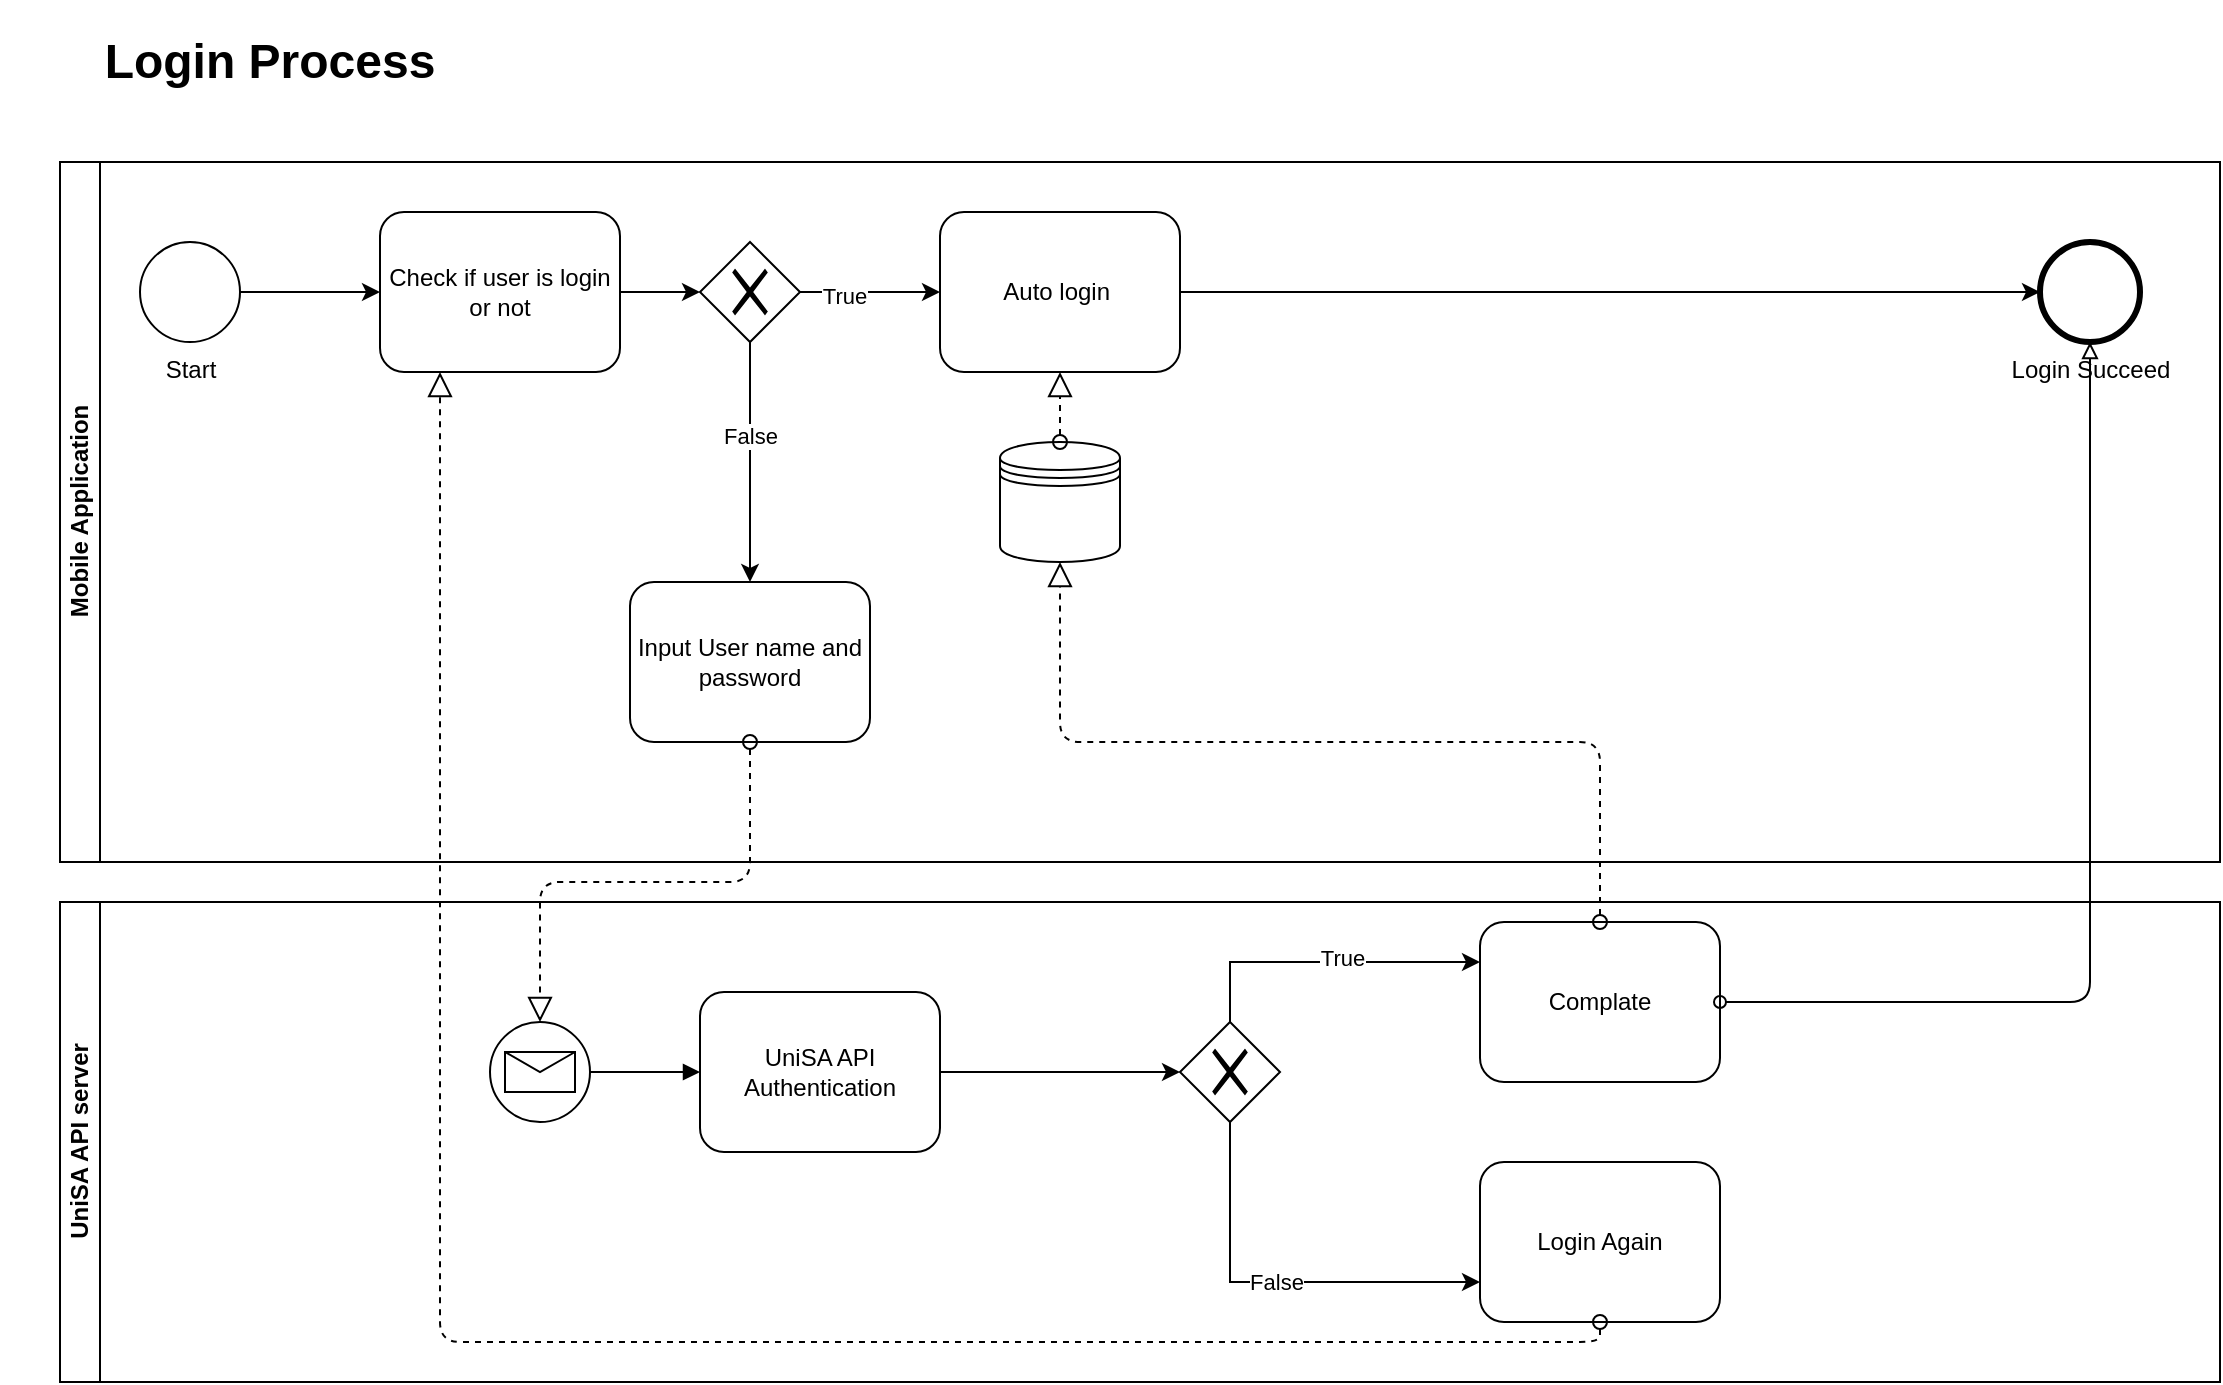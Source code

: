 <mxfile version="14.4.6" type="device"><diagram id="-hq1e6EKBhuJNS6jQzzC" name="Page-1"><mxGraphModel dx="1298" dy="712" grid="1" gridSize="10" guides="1" tooltips="1" connect="1" arrows="1" fold="1" page="1" pageScale="1" pageWidth="1169" pageHeight="827" math="0" shadow="0"><root><mxCell id="0"/><mxCell id="1" parent="0"/><mxCell id="_FnvayZDNOZokjFdenf9-1" value="&lt;h1&gt;Login Process&lt;/h1&gt;" style="text;html=1;strokeColor=none;fillColor=none;align=center;verticalAlign=middle;whiteSpace=wrap;rounded=0;" vertex="1" parent="1"><mxGeometry x="10" y="10" width="270" height="40" as="geometry"/></mxCell><mxCell id="_FnvayZDNOZokjFdenf9-2" value="Mobile Application" style="swimlane;html=1;horizontal=0;startSize=20;" vertex="1" parent="1"><mxGeometry x="40" y="80" width="1080" height="350" as="geometry"/></mxCell><mxCell id="_FnvayZDNOZokjFdenf9-27" style="edgeStyle=orthogonalEdgeStyle;rounded=0;orthogonalLoop=1;jettySize=auto;html=1;exitX=1;exitY=0.5;exitDx=0;exitDy=0;entryX=0;entryY=0.5;entryDx=0;entryDy=0;" edge="1" parent="_FnvayZDNOZokjFdenf9-2" source="_FnvayZDNOZokjFdenf9-5" target="_FnvayZDNOZokjFdenf9-23"><mxGeometry relative="1" as="geometry"/></mxCell><mxCell id="_FnvayZDNOZokjFdenf9-5" value="Start" style="shape=mxgraph.bpmn.shape;html=1;verticalLabelPosition=bottom;labelBackgroundColor=#ffffff;verticalAlign=top;align=center;perimeter=ellipsePerimeter;outlineConnect=0;outline=standard;symbol=general;" vertex="1" parent="_FnvayZDNOZokjFdenf9-2"><mxGeometry x="40" y="40" width="50" height="50" as="geometry"/></mxCell><mxCell id="_FnvayZDNOZokjFdenf9-6" value="Login Succeed" style="shape=mxgraph.bpmn.shape;html=1;verticalLabelPosition=bottom;labelBackgroundColor=#ffffff;verticalAlign=top;align=center;perimeter=ellipsePerimeter;outlineConnect=0;outline=end;symbol=general;" vertex="1" parent="_FnvayZDNOZokjFdenf9-2"><mxGeometry x="990" y="40" width="50" height="50" as="geometry"/></mxCell><mxCell id="_FnvayZDNOZokjFdenf9-7" value="Input User name and password" style="shape=ext;rounded=1;html=1;whiteSpace=wrap;" vertex="1" parent="_FnvayZDNOZokjFdenf9-2"><mxGeometry x="285" y="210" width="120" height="80" as="geometry"/></mxCell><mxCell id="_FnvayZDNOZokjFdenf9-34" style="edgeStyle=orthogonalEdgeStyle;rounded=0;orthogonalLoop=1;jettySize=auto;html=1;exitX=1;exitY=0.5;exitDx=0;exitDy=0;entryX=0;entryY=0.5;entryDx=0;entryDy=0;" edge="1" parent="_FnvayZDNOZokjFdenf9-2" source="_FnvayZDNOZokjFdenf9-21" target="_FnvayZDNOZokjFdenf9-6"><mxGeometry relative="1" as="geometry"/></mxCell><mxCell id="_FnvayZDNOZokjFdenf9-21" value="Auto login&amp;nbsp;" style="shape=ext;rounded=1;html=1;whiteSpace=wrap;" vertex="1" parent="_FnvayZDNOZokjFdenf9-2"><mxGeometry x="440" y="25" width="120" height="80" as="geometry"/></mxCell><mxCell id="_FnvayZDNOZokjFdenf9-22" value="" style="shape=datastore;whiteSpace=wrap;html=1;" vertex="1" parent="_FnvayZDNOZokjFdenf9-2"><mxGeometry x="470" y="140" width="60" height="60" as="geometry"/></mxCell><mxCell id="_FnvayZDNOZokjFdenf9-25" style="edgeStyle=orthogonalEdgeStyle;rounded=0;orthogonalLoop=1;jettySize=auto;html=1;exitX=1;exitY=0.5;exitDx=0;exitDy=0;entryX=0;entryY=0.5;entryDx=0;entryDy=0;" edge="1" parent="_FnvayZDNOZokjFdenf9-2" source="_FnvayZDNOZokjFdenf9-23" target="_FnvayZDNOZokjFdenf9-24"><mxGeometry relative="1" as="geometry"/></mxCell><mxCell id="_FnvayZDNOZokjFdenf9-23" value="Check if user is login or not" style="shape=ext;rounded=1;html=1;whiteSpace=wrap;" vertex="1" parent="_FnvayZDNOZokjFdenf9-2"><mxGeometry x="160" y="25" width="120" height="80" as="geometry"/></mxCell><mxCell id="_FnvayZDNOZokjFdenf9-30" style="edgeStyle=orthogonalEdgeStyle;rounded=0;orthogonalLoop=1;jettySize=auto;html=1;exitX=1;exitY=0.5;exitDx=0;exitDy=0;entryX=0;entryY=0.5;entryDx=0;entryDy=0;" edge="1" parent="_FnvayZDNOZokjFdenf9-2" source="_FnvayZDNOZokjFdenf9-24" target="_FnvayZDNOZokjFdenf9-21"><mxGeometry relative="1" as="geometry"/></mxCell><mxCell id="_FnvayZDNOZokjFdenf9-31" value="True&lt;br&gt;" style="edgeLabel;html=1;align=center;verticalAlign=middle;resizable=0;points=[];" vertex="1" connectable="0" parent="_FnvayZDNOZokjFdenf9-30"><mxGeometry x="-0.371" y="-2" relative="1" as="geometry"><mxPoint as="offset"/></mxGeometry></mxCell><mxCell id="_FnvayZDNOZokjFdenf9-32" style="edgeStyle=orthogonalEdgeStyle;rounded=0;orthogonalLoop=1;jettySize=auto;html=1;exitX=0.5;exitY=1;exitDx=0;exitDy=0;" edge="1" parent="_FnvayZDNOZokjFdenf9-2" source="_FnvayZDNOZokjFdenf9-24" target="_FnvayZDNOZokjFdenf9-7"><mxGeometry relative="1" as="geometry"/></mxCell><mxCell id="_FnvayZDNOZokjFdenf9-33" value="False" style="edgeLabel;html=1;align=center;verticalAlign=middle;resizable=0;points=[];" vertex="1" connectable="0" parent="_FnvayZDNOZokjFdenf9-32"><mxGeometry x="-0.217" relative="1" as="geometry"><mxPoint as="offset"/></mxGeometry></mxCell><mxCell id="_FnvayZDNOZokjFdenf9-24" value="" style="shape=mxgraph.bpmn.shape;html=1;verticalLabelPosition=bottom;labelBackgroundColor=#ffffff;verticalAlign=top;align=center;perimeter=rhombusPerimeter;background=gateway;outlineConnect=0;outline=none;symbol=exclusiveGw;" vertex="1" parent="_FnvayZDNOZokjFdenf9-2"><mxGeometry x="320" y="40" width="50" height="50" as="geometry"/></mxCell><mxCell id="_FnvayZDNOZokjFdenf9-29" value="" style="startArrow=oval;startFill=0;startSize=7;endArrow=block;endFill=0;endSize=10;dashed=1;html=1;exitX=0.5;exitY=0;exitDx=0;exitDy=0;entryX=0.5;entryY=1;entryDx=0;entryDy=0;" edge="1" parent="_FnvayZDNOZokjFdenf9-2" source="_FnvayZDNOZokjFdenf9-22" target="_FnvayZDNOZokjFdenf9-21"><mxGeometry width="100" relative="1" as="geometry"><mxPoint x="350" y="180" as="sourcePoint"/><mxPoint x="450" y="180" as="targetPoint"/></mxGeometry></mxCell><mxCell id="_FnvayZDNOZokjFdenf9-4" value="UniSA API server" style="swimlane;html=1;horizontal=0;startSize=20;" vertex="1" parent="1"><mxGeometry x="40" y="450" width="1080" height="240" as="geometry"/></mxCell><mxCell id="_FnvayZDNOZokjFdenf9-9" value="" style="shape=mxgraph.bpmn.shape;html=1;verticalLabelPosition=bottom;labelBackgroundColor=#ffffff;verticalAlign=top;align=center;perimeter=ellipsePerimeter;outlineConnect=0;outline=standard;symbol=message;" vertex="1" parent="_FnvayZDNOZokjFdenf9-4"><mxGeometry x="215" y="60" width="50" height="50" as="geometry"/></mxCell><mxCell id="_FnvayZDNOZokjFdenf9-20" style="edgeStyle=orthogonalEdgeStyle;rounded=0;orthogonalLoop=1;jettySize=auto;html=1;exitX=1;exitY=0.5;exitDx=0;exitDy=0;entryX=0;entryY=0.5;entryDx=0;entryDy=0;" edge="1" parent="_FnvayZDNOZokjFdenf9-4" source="_FnvayZDNOZokjFdenf9-11" target="_FnvayZDNOZokjFdenf9-14"><mxGeometry relative="1" as="geometry"/></mxCell><mxCell id="_FnvayZDNOZokjFdenf9-11" value="UniSA API Authentication" style="shape=ext;rounded=1;html=1;whiteSpace=wrap;" vertex="1" parent="_FnvayZDNOZokjFdenf9-4"><mxGeometry x="320" y="45" width="120" height="80" as="geometry"/></mxCell><mxCell id="_FnvayZDNOZokjFdenf9-12" value="" style="endArrow=block;endFill=1;endSize=6;html=1;exitX=1;exitY=0.5;exitDx=0;exitDy=0;entryX=0;entryY=0.5;entryDx=0;entryDy=0;" edge="1" parent="_FnvayZDNOZokjFdenf9-4" source="_FnvayZDNOZokjFdenf9-9" target="_FnvayZDNOZokjFdenf9-11"><mxGeometry width="100" relative="1" as="geometry"><mxPoint x="100" y="170" as="sourcePoint"/><mxPoint x="200" y="170" as="targetPoint"/></mxGeometry></mxCell><mxCell id="_FnvayZDNOZokjFdenf9-17" style="edgeStyle=orthogonalEdgeStyle;rounded=0;orthogonalLoop=1;jettySize=auto;html=1;exitX=0.5;exitY=0;exitDx=0;exitDy=0;entryX=0;entryY=0.25;entryDx=0;entryDy=0;" edge="1" parent="_FnvayZDNOZokjFdenf9-4" source="_FnvayZDNOZokjFdenf9-14" target="_FnvayZDNOZokjFdenf9-15"><mxGeometry relative="1" as="geometry"/></mxCell><mxCell id="_FnvayZDNOZokjFdenf9-19" value="True" style="edgeLabel;html=1;align=center;verticalAlign=middle;resizable=0;points=[];" vertex="1" connectable="0" parent="_FnvayZDNOZokjFdenf9-17"><mxGeometry x="0.11" y="2" relative="1" as="geometry"><mxPoint as="offset"/></mxGeometry></mxCell><mxCell id="_FnvayZDNOZokjFdenf9-18" value="False" style="edgeStyle=orthogonalEdgeStyle;rounded=0;orthogonalLoop=1;jettySize=auto;html=1;exitX=0.5;exitY=1;exitDx=0;exitDy=0;entryX=0;entryY=0.75;entryDx=0;entryDy=0;" edge="1" parent="_FnvayZDNOZokjFdenf9-4" source="_FnvayZDNOZokjFdenf9-14" target="_FnvayZDNOZokjFdenf9-16"><mxGeometry relative="1" as="geometry"/></mxCell><mxCell id="_FnvayZDNOZokjFdenf9-14" value="" style="shape=mxgraph.bpmn.shape;html=1;verticalLabelPosition=bottom;labelBackgroundColor=#ffffff;verticalAlign=top;align=center;perimeter=rhombusPerimeter;background=gateway;outlineConnect=0;outline=none;symbol=exclusiveGw;" vertex="1" parent="_FnvayZDNOZokjFdenf9-4"><mxGeometry x="560" y="60" width="50" height="50" as="geometry"/></mxCell><mxCell id="_FnvayZDNOZokjFdenf9-15" value="Complate" style="shape=ext;rounded=1;html=1;whiteSpace=wrap;" vertex="1" parent="_FnvayZDNOZokjFdenf9-4"><mxGeometry x="710" y="10" width="120" height="80" as="geometry"/></mxCell><mxCell id="_FnvayZDNOZokjFdenf9-16" value="Login Again" style="shape=ext;rounded=1;html=1;whiteSpace=wrap;" vertex="1" parent="_FnvayZDNOZokjFdenf9-4"><mxGeometry x="710" y="130" width="120" height="80" as="geometry"/></mxCell><mxCell id="_FnvayZDNOZokjFdenf9-10" value="" style="startArrow=oval;startFill=0;startSize=7;endArrow=block;endFill=0;endSize=10;dashed=1;html=1;exitX=0.5;exitY=1;exitDx=0;exitDy=0;entryX=0.5;entryY=0;entryDx=0;entryDy=0;edgeStyle=orthogonalEdgeStyle;" edge="1" parent="1" source="_FnvayZDNOZokjFdenf9-7" target="_FnvayZDNOZokjFdenf9-9"><mxGeometry width="100" relative="1" as="geometry"><mxPoint x="-20" y="410" as="sourcePoint"/><mxPoint x="80" y="410" as="targetPoint"/></mxGeometry></mxCell><mxCell id="_FnvayZDNOZokjFdenf9-35" value="" style="startArrow=oval;startFill=0;startSize=7;endArrow=block;endFill=0;endSize=10;dashed=1;html=1;entryX=0.25;entryY=1;entryDx=0;entryDy=0;exitX=0.5;exitY=1;exitDx=0;exitDy=0;edgeStyle=orthogonalEdgeStyle;" edge="1" parent="1" source="_FnvayZDNOZokjFdenf9-16" target="_FnvayZDNOZokjFdenf9-23"><mxGeometry width="100" relative="1" as="geometry"><mxPoint x="120" y="490" as="sourcePoint"/><mxPoint x="220" y="490" as="targetPoint"/></mxGeometry></mxCell><mxCell id="_FnvayZDNOZokjFdenf9-36" value="" style="startArrow=oval;startFill=0;startSize=7;endArrow=block;endFill=0;endSize=10;dashed=1;html=1;exitX=0.5;exitY=0;exitDx=0;exitDy=0;entryX=0.5;entryY=1;entryDx=0;entryDy=0;edgeStyle=orthogonalEdgeStyle;" edge="1" parent="1" source="_FnvayZDNOZokjFdenf9-15" target="_FnvayZDNOZokjFdenf9-22"><mxGeometry width="100" relative="1" as="geometry"><mxPoint x="720" y="370" as="sourcePoint"/><mxPoint x="820" y="370" as="targetPoint"/></mxGeometry></mxCell><mxCell id="_FnvayZDNOZokjFdenf9-37" value="" style="startArrow=oval;startFill=0;endArrow=block;endFill=0;html=1;exitX=1;exitY=0.5;exitDx=0;exitDy=0;entryX=0.5;entryY=1;entryDx=0;entryDy=0;edgeStyle=orthogonalEdgeStyle;" edge="1" parent="1" source="_FnvayZDNOZokjFdenf9-15" target="_FnvayZDNOZokjFdenf9-6"><mxGeometry width="100" relative="1" as="geometry"><mxPoint x="950" y="520" as="sourcePoint"/><mxPoint x="1050" y="520" as="targetPoint"/></mxGeometry></mxCell></root></mxGraphModel></diagram></mxfile>